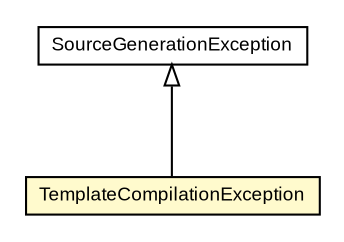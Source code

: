 #!/usr/local/bin/dot
#
# Class diagram 
# Generated by UMLGraph version R5_6-24-gf6e263 (http://www.umlgraph.org/)
#

digraph G {
	edge [fontname="arial",fontsize=10,labelfontname="arial",labelfontsize=10];
	node [fontname="arial",fontsize=10,shape=plaintext];
	nodesep=0.25;
	ranksep=0.5;
	// com.google.code.play2.provider.api.TemplateCompilationException
	c277 [label=<<table title="com.google.code.play2.provider.api.TemplateCompilationException" border="0" cellborder="1" cellspacing="0" cellpadding="2" port="p" bgcolor="lemonChiffon" href="./TemplateCompilationException.html">
		<tr><td><table border="0" cellspacing="0" cellpadding="1">
<tr><td align="center" balign="center"> TemplateCompilationException </td></tr>
		</table></td></tr>
		</table>>, URL="./TemplateCompilationException.html", fontname="arial", fontcolor="black", fontsize=9.0];
	// com.google.code.play2.provider.api.SourceGenerationException
	c278 [label=<<table title="com.google.code.play2.provider.api.SourceGenerationException" border="0" cellborder="1" cellspacing="0" cellpadding="2" port="p" href="./SourceGenerationException.html">
		<tr><td><table border="0" cellspacing="0" cellpadding="1">
<tr><td align="center" balign="center"> SourceGenerationException </td></tr>
		</table></td></tr>
		</table>>, URL="./SourceGenerationException.html", fontname="arial", fontcolor="black", fontsize=9.0];
	//com.google.code.play2.provider.api.TemplateCompilationException extends com.google.code.play2.provider.api.SourceGenerationException
	c278:p -> c277:p [dir=back,arrowtail=empty];
}

